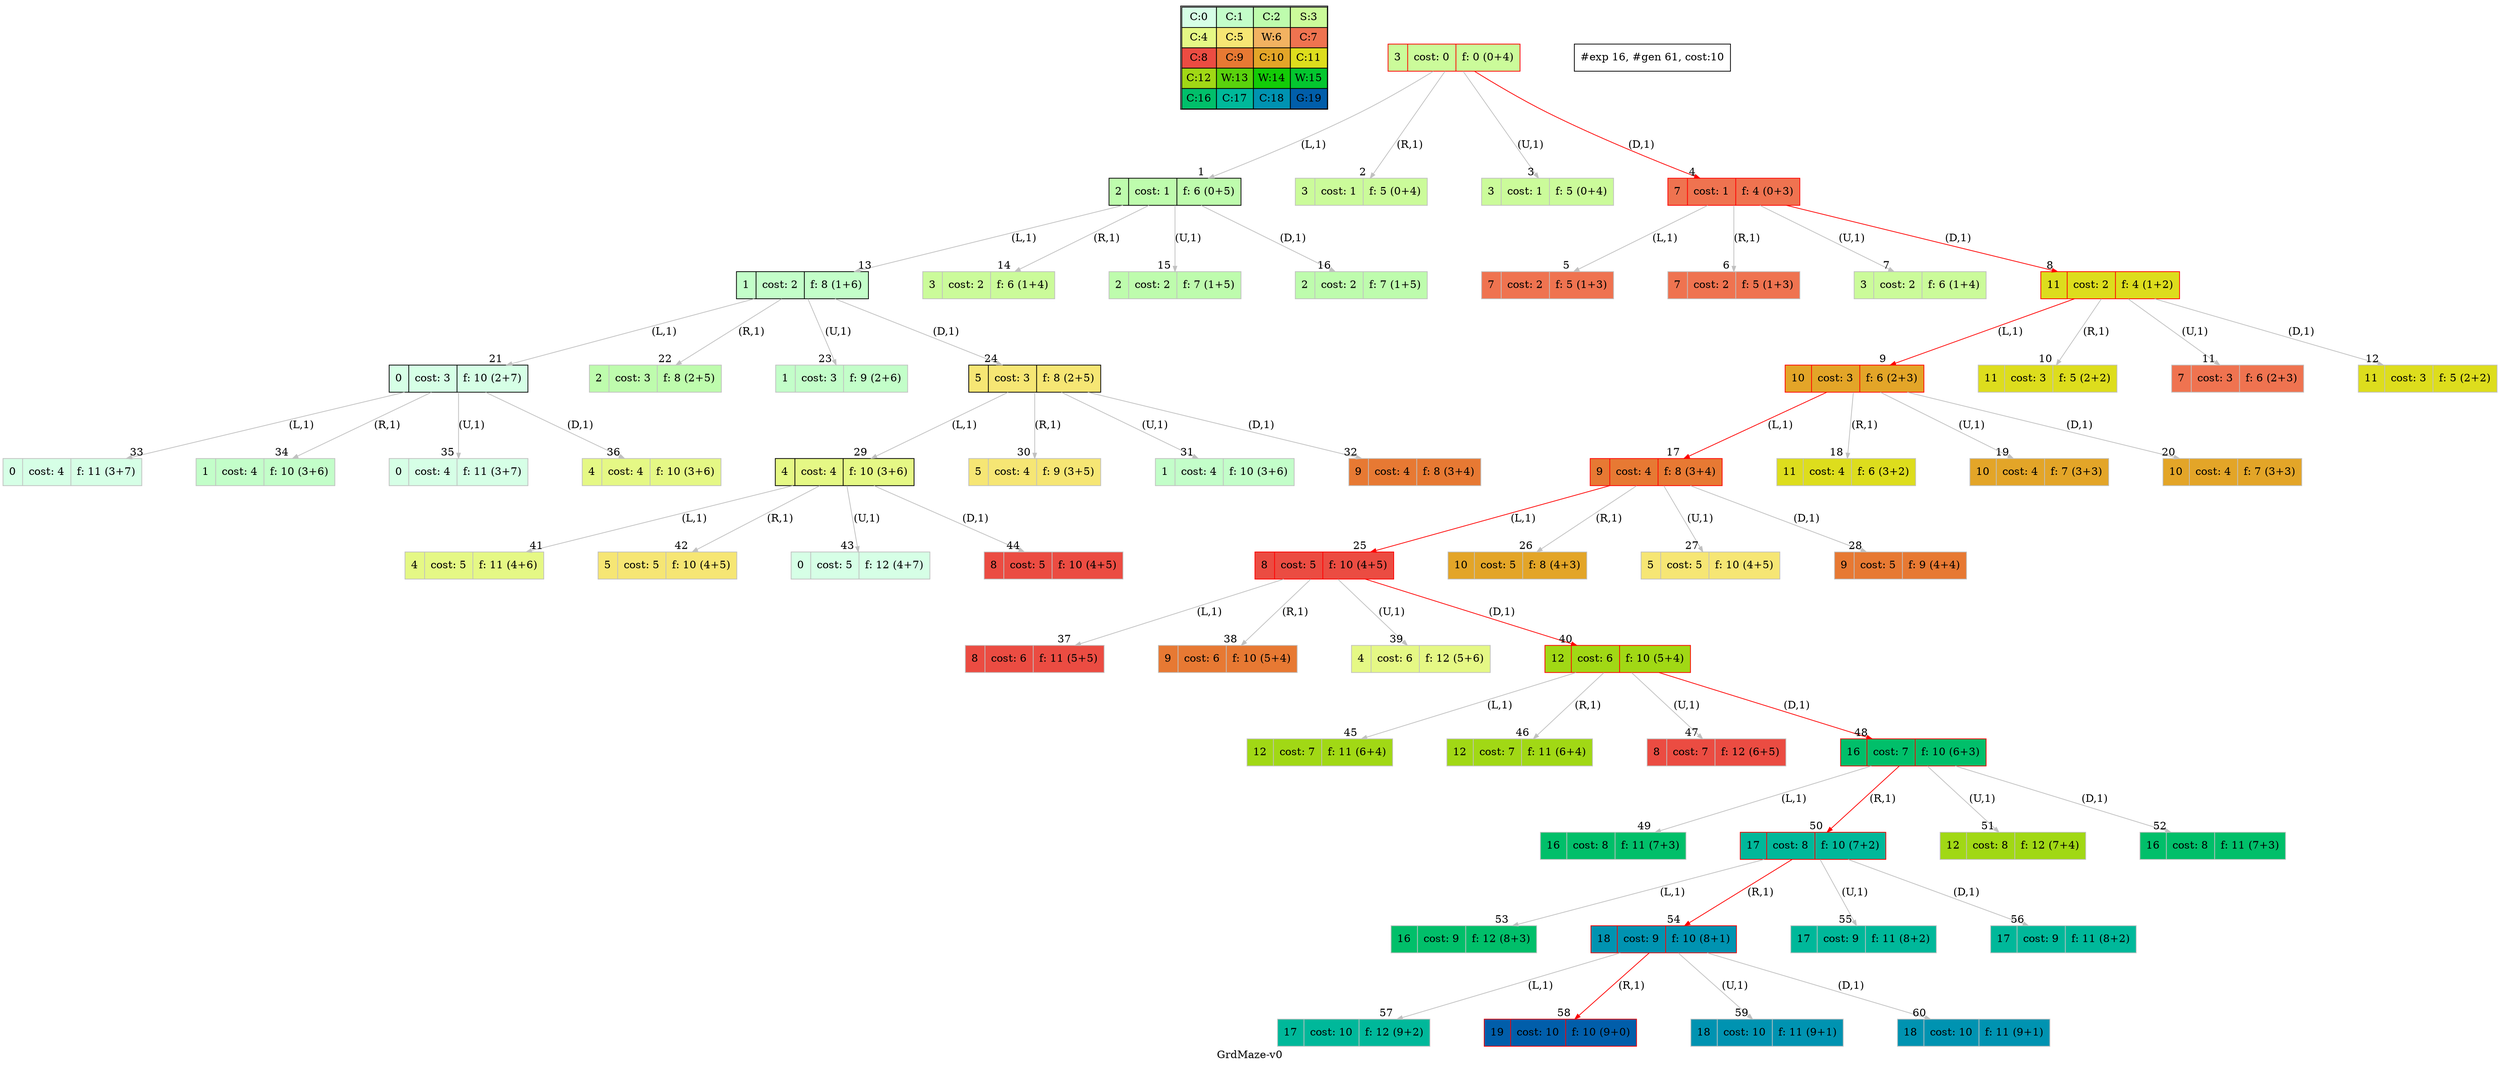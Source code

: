 digraph GrdMaze { label="GrdMaze-v0" 
subgraph MAP {label=Map;map [shape=plaintext label=<<table border="1" cellpadding="5" cellspacing="0" cellborder="1"><tr><td bgcolor="0.39803922 0.15947579 0.99679532 1.        ">C:0</td><td bgcolor="0.35098039 0.23194764 0.99315867 1.        ">C:1</td><td bgcolor="0.29607843 0.31486959 0.98720184 1.        ">C:2</td><td bgcolor="0.24901961 0.38410575 0.98063477 1.        ">S:3</td></tr><tr><td bgcolor="0.19411765 0.46220388 0.97128103 1.        ">C:4</td><td bgcolor="0.14705882 0.52643216 0.96182564 1.        ">C:5</td><td bgcolor="0.09215686 0.59770746 0.94913494 1.        ">W:6</td><td bgcolor="0.0372549  0.66454018 0.93467977 1.        ">C:7</td></tr><tr><td bgcolor="0.00980392 0.71791192 0.92090552 1.        ">C:8</td><td bgcolor="0.06470588 0.77520398 0.9032472  1.        ">C:9</td><td bgcolor="0.11176471 0.81974048 0.88677369 1.        ">C:10</td><td bgcolor="0.16666667 0.8660254  0.8660254  1.        ">C:11</td></tr><tr><td bgcolor="0.21372549 0.9005867  0.84695821 1.        ">C:12</td><td bgcolor="0.26862745 0.93467977 0.82325295 1.        ">W:13</td><td bgcolor="0.32352941 0.96182564 0.79801723 1.        ">W:14</td><td bgcolor="0.37058824 0.97940977 0.77520398 1.        ">W:15</td></tr><tr><td bgcolor="0.4254902  0.99315867 0.74725253 1.        ">C:16</td><td bgcolor="0.47254902 0.99907048 0.72218645 1.        ">C:17</td><td bgcolor="0.52745098 0.99907048 0.69169844 1.        ">C:18</td><td bgcolor="0.5745098  0.99315867 0.66454018 1.        ">G:19</td></tr></table>>]} 
 nodesep=1 ranksep=1 node [shape=record] edge [arrowsize=0.7] 
"0_3" [label="<f0>3 |<f1> cost: 0 |<f2> f: 0 (0+4)", style=filled color=black color=red fillcolor="0.24901961 0.38410575 0.98063477 1.        "];  "0_3.2-0" [label="<f0>2 |<f1> cost: 1 |<f2> f: 6 (0+5)", style=filled color=grey fillcolor="0.29607843 0.31486959 0.98720184 1.        "];   "0_3" -> "0_3.2-0" [label="(L,1)" headlabel=" 1 " color=grey ]; 
"0_3.3-1" [label="<f0>3 |<f1> cost: 1 |<f2> f: 5 (0+4)", style=filled color=grey fillcolor="0.24901961 0.38410575 0.98063477 1.        "];   "0_3" -> "0_3.3-1" [label="(R,1)" headlabel=" 2 " color=grey ]; 
"0_3.3-2" [label="<f0>3 |<f1> cost: 1 |<f2> f: 5 (0+4)", style=filled color=grey fillcolor="0.24901961 0.38410575 0.98063477 1.        "];   "0_3" -> "0_3.3-2" [label="(U,1)" headlabel=" 3 " color=grey ]; 
"0_3.7-3" [label="<f0>7 |<f1> cost: 1 |<f2> f: 4 (0+3)", style=filled color=grey color=red fillcolor="0.0372549  0.66454018 0.93467977 1.        "];   "0_3" -> "0_3.7-3" [label="(D,1)" headlabel=" 4 " color=grey color=red ]; 
"0_3.7-3" [label="<f0>7 |<f1> cost: 1 |<f2> f: 4 (0+3)", style=filled color=black color=red fillcolor="0.0372549  0.66454018 0.93467977 1.        "];  "0_3.7.7-0" [label="<f0>7 |<f1> cost: 2 |<f2> f: 5 (1+3)", style=filled color=grey fillcolor="0.0372549  0.66454018 0.93467977 1.        "];   "0_3.7-3" -> "0_3.7.7-0" [label="(L,1)" headlabel=" 5 " color=grey ]; 
"0_3.7.7-1" [label="<f0>7 |<f1> cost: 2 |<f2> f: 5 (1+3)", style=filled color=grey fillcolor="0.0372549  0.66454018 0.93467977 1.        "];   "0_3.7-3" -> "0_3.7.7-1" [label="(R,1)" headlabel=" 6 " color=grey ]; 
"0_3.7.3-2" [label="<f0>3 |<f1> cost: 2 |<f2> f: 6 (1+4)", style=filled color=grey fillcolor="0.24901961 0.38410575 0.98063477 1.        "];   "0_3.7-3" -> "0_3.7.3-2" [label="(U,1)" headlabel=" 7 " color=grey ]; 
"0_3.7.11-3" [label="<f0>11 |<f1> cost: 2 |<f2> f: 4 (1+2)", style=filled color=grey color=red fillcolor="0.16666667 0.8660254  0.8660254  1.        "];   "0_3.7-3" -> "0_3.7.11-3" [label="(D,1)" headlabel=" 8 " color=grey color=red ]; 
"0_3.7.11-3" [label="<f0>11 |<f1> cost: 2 |<f2> f: 4 (1+2)", style=filled color=black color=red fillcolor="0.16666667 0.8660254  0.8660254  1.        "];  "0_3.7.11.10-0" [label="<f0>10 |<f1> cost: 3 |<f2> f: 6 (2+3)", style=filled color=grey color=red fillcolor="0.11176471 0.81974048 0.88677369 1.        "];   "0_3.7.11-3" -> "0_3.7.11.10-0" [label="(L,1)" headlabel=" 9 " color=grey color=red ]; 
"0_3.7.11.11-1" [label="<f0>11 |<f1> cost: 3 |<f2> f: 5 (2+2)", style=filled color=grey fillcolor="0.16666667 0.8660254  0.8660254  1.        "];   "0_3.7.11-3" -> "0_3.7.11.11-1" [label="(R,1)" headlabel=" 10 " color=grey ]; 
"0_3.7.11.7-2" [label="<f0>7 |<f1> cost: 3 |<f2> f: 6 (2+3)", style=filled color=grey fillcolor="0.0372549  0.66454018 0.93467977 1.        "];   "0_3.7.11-3" -> "0_3.7.11.7-2" [label="(U,1)" headlabel=" 11 " color=grey ]; 
"0_3.7.11.11-3" [label="<f0>11 |<f1> cost: 3 |<f2> f: 5 (2+2)", style=filled color=grey fillcolor="0.16666667 0.8660254  0.8660254  1.        "];   "0_3.7.11-3" -> "0_3.7.11.11-3" [label="(D,1)" headlabel=" 12 " color=grey ]; 
"0_3.2-0" [label="<f0>2 |<f1> cost: 1 |<f2> f: 6 (0+5)", style=filled color=black fillcolor="0.29607843 0.31486959 0.98720184 1.        "];  "0_3.2.1-0" [label="<f0>1 |<f1> cost: 2 |<f2> f: 8 (1+6)", style=filled color=grey fillcolor="0.35098039 0.23194764 0.99315867 1.        "];   "0_3.2-0" -> "0_3.2.1-0" [label="(L,1)" headlabel=" 13 " color=grey ]; 
"0_3.2.3-1" [label="<f0>3 |<f1> cost: 2 |<f2> f: 6 (1+4)", style=filled color=grey fillcolor="0.24901961 0.38410575 0.98063477 1.        "];   "0_3.2-0" -> "0_3.2.3-1" [label="(R,1)" headlabel=" 14 " color=grey ]; 
"0_3.2.2-2" [label="<f0>2 |<f1> cost: 2 |<f2> f: 7 (1+5)", style=filled color=grey fillcolor="0.29607843 0.31486959 0.98720184 1.        "];   "0_3.2-0" -> "0_3.2.2-2" [label="(U,1)" headlabel=" 15 " color=grey ]; 
"0_3.2.2-3" [label="<f0>2 |<f1> cost: 2 |<f2> f: 7 (1+5)", style=filled color=grey fillcolor="0.29607843 0.31486959 0.98720184 1.        "];   "0_3.2-0" -> "0_3.2.2-3" [label="(D,1)" headlabel=" 16 " color=grey ]; 
"0_3.7.11.10-0" [label="<f0>10 |<f1> cost: 3 |<f2> f: 6 (2+3)", style=filled color=black color=red fillcolor="0.11176471 0.81974048 0.88677369 1.        "];  "0_3.7.11.10.9-0" [label="<f0>9 |<f1> cost: 4 |<f2> f: 8 (3+4)", style=filled color=grey color=red fillcolor="0.06470588 0.77520398 0.9032472  1.        "];   "0_3.7.11.10-0" -> "0_3.7.11.10.9-0" [label="(L,1)" headlabel=" 17 " color=grey color=red ]; 
"0_3.7.11.10.11-1" [label="<f0>11 |<f1> cost: 4 |<f2> f: 6 (3+2)", style=filled color=grey fillcolor="0.16666667 0.8660254  0.8660254  1.        "];   "0_3.7.11.10-0" -> "0_3.7.11.10.11-1" [label="(R,1)" headlabel=" 18 " color=grey ]; 
"0_3.7.11.10.10-2" [label="<f0>10 |<f1> cost: 4 |<f2> f: 7 (3+3)", style=filled color=grey fillcolor="0.11176471 0.81974048 0.88677369 1.        "];   "0_3.7.11.10-0" -> "0_3.7.11.10.10-2" [label="(U,1)" headlabel=" 19 " color=grey ]; 
"0_3.7.11.10.10-3" [label="<f0>10 |<f1> cost: 4 |<f2> f: 7 (3+3)", style=filled color=grey fillcolor="0.11176471 0.81974048 0.88677369 1.        "];   "0_3.7.11.10-0" -> "0_3.7.11.10.10-3" [label="(D,1)" headlabel=" 20 " color=grey ]; 
"0_3.2.1-0" [label="<f0>1 |<f1> cost: 2 |<f2> f: 8 (1+6)", style=filled color=black fillcolor="0.35098039 0.23194764 0.99315867 1.        "];  "0_3.2.1.0-0" [label="<f0>0 |<f1> cost: 3 |<f2> f: 10 (2+7)", style=filled color=grey fillcolor="0.39803922 0.15947579 0.99679532 1.        "];   "0_3.2.1-0" -> "0_3.2.1.0-0" [label="(L,1)" headlabel=" 21 " color=grey ]; 
"0_3.2.1.2-1" [label="<f0>2 |<f1> cost: 3 |<f2> f: 8 (2+5)", style=filled color=grey fillcolor="0.29607843 0.31486959 0.98720184 1.        "];   "0_3.2.1-0" -> "0_3.2.1.2-1" [label="(R,1)" headlabel=" 22 " color=grey ]; 
"0_3.2.1.1-2" [label="<f0>1 |<f1> cost: 3 |<f2> f: 9 (2+6)", style=filled color=grey fillcolor="0.35098039 0.23194764 0.99315867 1.        "];   "0_3.2.1-0" -> "0_3.2.1.1-2" [label="(U,1)" headlabel=" 23 " color=grey ]; 
"0_3.2.1.5-3" [label="<f0>5 |<f1> cost: 3 |<f2> f: 8 (2+5)", style=filled color=grey fillcolor="0.14705882 0.52643216 0.96182564 1.        "];   "0_3.2.1-0" -> "0_3.2.1.5-3" [label="(D,1)" headlabel=" 24 " color=grey ]; 
"0_3.7.11.10.9-0" [label="<f0>9 |<f1> cost: 4 |<f2> f: 8 (3+4)", style=filled color=black color=red fillcolor="0.06470588 0.77520398 0.9032472  1.        "];  "0_3.7.11.10.9.8-0" [label="<f0>8 |<f1> cost: 5 |<f2> f: 10 (4+5)", style=filled color=grey color=red fillcolor="0.00980392 0.71791192 0.92090552 1.        "];   "0_3.7.11.10.9-0" -> "0_3.7.11.10.9.8-0" [label="(L,1)" headlabel=" 25 " color=grey color=red ]; 
"0_3.7.11.10.9.10-1" [label="<f0>10 |<f1> cost: 5 |<f2> f: 8 (4+3)", style=filled color=grey fillcolor="0.11176471 0.81974048 0.88677369 1.        "];   "0_3.7.11.10.9-0" -> "0_3.7.11.10.9.10-1" [label="(R,1)" headlabel=" 26 " color=grey ]; 
"0_3.7.11.10.9.5-2" [label="<f0>5 |<f1> cost: 5 |<f2> f: 10 (4+5)", style=filled color=grey fillcolor="0.14705882 0.52643216 0.96182564 1.        "];   "0_3.7.11.10.9-0" -> "0_3.7.11.10.9.5-2" [label="(U,1)" headlabel=" 27 " color=grey ]; 
"0_3.7.11.10.9.9-3" [label="<f0>9 |<f1> cost: 5 |<f2> f: 9 (4+4)", style=filled color=grey fillcolor="0.06470588 0.77520398 0.9032472  1.        "];   "0_3.7.11.10.9-0" -> "0_3.7.11.10.9.9-3" [label="(D,1)" headlabel=" 28 " color=grey ]; 
"0_3.2.1.5-3" [label="<f0>5 |<f1> cost: 3 |<f2> f: 8 (2+5)", style=filled color=black fillcolor="0.14705882 0.52643216 0.96182564 1.        "];  "0_3.2.1.5.4-0" [label="<f0>4 |<f1> cost: 4 |<f2> f: 10 (3+6)", style=filled color=grey fillcolor="0.19411765 0.46220388 0.97128103 1.        "];   "0_3.2.1.5-3" -> "0_3.2.1.5.4-0" [label="(L,1)" headlabel=" 29 " color=grey ]; 
"0_3.2.1.5.5-1" [label="<f0>5 |<f1> cost: 4 |<f2> f: 9 (3+5)", style=filled color=grey fillcolor="0.14705882 0.52643216 0.96182564 1.        "];   "0_3.2.1.5-3" -> "0_3.2.1.5.5-1" [label="(R,1)" headlabel=" 30 " color=grey ]; 
"0_3.2.1.5.1-2" [label="<f0>1 |<f1> cost: 4 |<f2> f: 10 (3+6)", style=filled color=grey fillcolor="0.35098039 0.23194764 0.99315867 1.        "];   "0_3.2.1.5-3" -> "0_3.2.1.5.1-2" [label="(U,1)" headlabel=" 31 " color=grey ]; 
"0_3.2.1.5.9-3" [label="<f0>9 |<f1> cost: 4 |<f2> f: 8 (3+4)", style=filled color=grey fillcolor="0.06470588 0.77520398 0.9032472  1.        "];   "0_3.2.1.5-3" -> "0_3.2.1.5.9-3" [label="(D,1)" headlabel=" 32 " color=grey ]; 
"0_3.2.1.0-0" [label="<f0>0 |<f1> cost: 3 |<f2> f: 10 (2+7)", style=filled color=black fillcolor="0.39803922 0.15947579 0.99679532 1.        "];  "0_3.2.1.0.0-0" [label="<f0>0 |<f1> cost: 4 |<f2> f: 11 (3+7)", style=filled color=grey fillcolor="0.39803922 0.15947579 0.99679532 1.        "];   "0_3.2.1.0-0" -> "0_3.2.1.0.0-0" [label="(L,1)" headlabel=" 33 " color=grey ]; 
"0_3.2.1.0.1-1" [label="<f0>1 |<f1> cost: 4 |<f2> f: 10 (3+6)", style=filled color=grey fillcolor="0.35098039 0.23194764 0.99315867 1.        "];   "0_3.2.1.0-0" -> "0_3.2.1.0.1-1" [label="(R,1)" headlabel=" 34 " color=grey ]; 
"0_3.2.1.0.0-2" [label="<f0>0 |<f1> cost: 4 |<f2> f: 11 (3+7)", style=filled color=grey fillcolor="0.39803922 0.15947579 0.99679532 1.        "];   "0_3.2.1.0-0" -> "0_3.2.1.0.0-2" [label="(U,1)" headlabel=" 35 " color=grey ]; 
"0_3.2.1.0.4-3" [label="<f0>4 |<f1> cost: 4 |<f2> f: 10 (3+6)", style=filled color=grey fillcolor="0.19411765 0.46220388 0.97128103 1.        "];   "0_3.2.1.0-0" -> "0_3.2.1.0.4-3" [label="(D,1)" headlabel=" 36 " color=grey ]; 
"0_3.7.11.10.9.8-0" [label="<f0>8 |<f1> cost: 5 |<f2> f: 10 (4+5)", style=filled color=black color=red fillcolor="0.00980392 0.71791192 0.92090552 1.        "];  "0_3.7.11.10.9.8.8-0" [label="<f0>8 |<f1> cost: 6 |<f2> f: 11 (5+5)", style=filled color=grey fillcolor="0.00980392 0.71791192 0.92090552 1.        "];   "0_3.7.11.10.9.8-0" -> "0_3.7.11.10.9.8.8-0" [label="(L,1)" headlabel=" 37 " color=grey ]; 
"0_3.7.11.10.9.8.9-1" [label="<f0>9 |<f1> cost: 6 |<f2> f: 10 (5+4)", style=filled color=grey fillcolor="0.06470588 0.77520398 0.9032472  1.        "];   "0_3.7.11.10.9.8-0" -> "0_3.7.11.10.9.8.9-1" [label="(R,1)" headlabel=" 38 " color=grey ]; 
"0_3.7.11.10.9.8.4-2" [label="<f0>4 |<f1> cost: 6 |<f2> f: 12 (5+6)", style=filled color=grey fillcolor="0.19411765 0.46220388 0.97128103 1.        "];   "0_3.7.11.10.9.8-0" -> "0_3.7.11.10.9.8.4-2" [label="(U,1)" headlabel=" 39 " color=grey ]; 
"0_3.7.11.10.9.8.12-3" [label="<f0>12 |<f1> cost: 6 |<f2> f: 10 (5+4)", style=filled color=grey color=red fillcolor="0.21372549 0.9005867  0.84695821 1.        "];   "0_3.7.11.10.9.8-0" -> "0_3.7.11.10.9.8.12-3" [label="(D,1)" headlabel=" 40 " color=grey color=red ]; 
"0_3.2.1.5.4-0" [label="<f0>4 |<f1> cost: 4 |<f2> f: 10 (3+6)", style=filled color=black fillcolor="0.19411765 0.46220388 0.97128103 1.        "];  "0_3.2.1.5.4.4-0" [label="<f0>4 |<f1> cost: 5 |<f2> f: 11 (4+6)", style=filled color=grey fillcolor="0.19411765 0.46220388 0.97128103 1.        "];   "0_3.2.1.5.4-0" -> "0_3.2.1.5.4.4-0" [label="(L,1)" headlabel=" 41 " color=grey ]; 
"0_3.2.1.5.4.5-1" [label="<f0>5 |<f1> cost: 5 |<f2> f: 10 (4+5)", style=filled color=grey fillcolor="0.14705882 0.52643216 0.96182564 1.        "];   "0_3.2.1.5.4-0" -> "0_3.2.1.5.4.5-1" [label="(R,1)" headlabel=" 42 " color=grey ]; 
"0_3.2.1.5.4.0-2" [label="<f0>0 |<f1> cost: 5 |<f2> f: 12 (4+7)", style=filled color=grey fillcolor="0.39803922 0.15947579 0.99679532 1.        "];   "0_3.2.1.5.4-0" -> "0_3.2.1.5.4.0-2" [label="(U,1)" headlabel=" 43 " color=grey ]; 
"0_3.2.1.5.4.8-3" [label="<f0>8 |<f1> cost: 5 |<f2> f: 10 (4+5)", style=filled color=grey fillcolor="0.00980392 0.71791192 0.92090552 1.        "];   "0_3.2.1.5.4-0" -> "0_3.2.1.5.4.8-3" [label="(D,1)" headlabel=" 44 " color=grey ]; 
"0_3.7.11.10.9.8.12-3" [label="<f0>12 |<f1> cost: 6 |<f2> f: 10 (5+4)", style=filled color=black color=red fillcolor="0.21372549 0.9005867  0.84695821 1.        "];  "0_3.7.11.10.9.8.12.12-0" [label="<f0>12 |<f1> cost: 7 |<f2> f: 11 (6+4)", style=filled color=grey fillcolor="0.21372549 0.9005867  0.84695821 1.        "];   "0_3.7.11.10.9.8.12-3" -> "0_3.7.11.10.9.8.12.12-0" [label="(L,1)" headlabel=" 45 " color=grey ]; 
"0_3.7.11.10.9.8.12.12-1" [label="<f0>12 |<f1> cost: 7 |<f2> f: 11 (6+4)", style=filled color=grey fillcolor="0.21372549 0.9005867  0.84695821 1.        "];   "0_3.7.11.10.9.8.12-3" -> "0_3.7.11.10.9.8.12.12-1" [label="(R,1)" headlabel=" 46 " color=grey ]; 
"0_3.7.11.10.9.8.12.8-2" [label="<f0>8 |<f1> cost: 7 |<f2> f: 12 (6+5)", style=filled color=grey fillcolor="0.00980392 0.71791192 0.92090552 1.        "];   "0_3.7.11.10.9.8.12-3" -> "0_3.7.11.10.9.8.12.8-2" [label="(U,1)" headlabel=" 47 " color=grey ]; 
"0_3.7.11.10.9.8.12.16-3" [label="<f0>16 |<f1> cost: 7 |<f2> f: 10 (6+3)", style=filled color=grey color=red fillcolor="0.4254902  0.99315867 0.74725253 1.        "];   "0_3.7.11.10.9.8.12-3" -> "0_3.7.11.10.9.8.12.16-3" [label="(D,1)" headlabel=" 48 " color=grey color=red ]; 
"0_3.7.11.10.9.8.12.16-3" [label="<f0>16 |<f1> cost: 7 |<f2> f: 10 (6+3)", style=filled color=black color=red fillcolor="0.4254902  0.99315867 0.74725253 1.        "];  "0_3.7.11.10.9.8.12.16.16-0" [label="<f0>16 |<f1> cost: 8 |<f2> f: 11 (7+3)", style=filled color=grey fillcolor="0.4254902  0.99315867 0.74725253 1.        "];   "0_3.7.11.10.9.8.12.16-3" -> "0_3.7.11.10.9.8.12.16.16-0" [label="(L,1)" headlabel=" 49 " color=grey ]; 
"0_3.7.11.10.9.8.12.16.17-1" [label="<f0>17 |<f1> cost: 8 |<f2> f: 10 (7+2)", style=filled color=grey color=red fillcolor="0.47254902 0.99907048 0.72218645 1.        "];   "0_3.7.11.10.9.8.12.16-3" -> "0_3.7.11.10.9.8.12.16.17-1" [label="(R,1)" headlabel=" 50 " color=grey color=red ]; 
"0_3.7.11.10.9.8.12.16.12-2" [label="<f0>12 |<f1> cost: 8 |<f2> f: 12 (7+4)", style=filled color=grey fillcolor="0.21372549 0.9005867  0.84695821 1.        "];   "0_3.7.11.10.9.8.12.16-3" -> "0_3.7.11.10.9.8.12.16.12-2" [label="(U,1)" headlabel=" 51 " color=grey ]; 
"0_3.7.11.10.9.8.12.16.16-3" [label="<f0>16 |<f1> cost: 8 |<f2> f: 11 (7+3)", style=filled color=grey fillcolor="0.4254902  0.99315867 0.74725253 1.        "];   "0_3.7.11.10.9.8.12.16-3" -> "0_3.7.11.10.9.8.12.16.16-3" [label="(D,1)" headlabel=" 52 " color=grey ]; 
"0_3.7.11.10.9.8.12.16.17-1" [label="<f0>17 |<f1> cost: 8 |<f2> f: 10 (7+2)", style=filled color=black color=red fillcolor="0.47254902 0.99907048 0.72218645 1.        "];  "0_3.7.11.10.9.8.12.16.17.16-0" [label="<f0>16 |<f1> cost: 9 |<f2> f: 12 (8+3)", style=filled color=grey fillcolor="0.4254902  0.99315867 0.74725253 1.        "];   "0_3.7.11.10.9.8.12.16.17-1" -> "0_3.7.11.10.9.8.12.16.17.16-0" [label="(L,1)" headlabel=" 53 " color=grey ]; 
"0_3.7.11.10.9.8.12.16.17.18-1" [label="<f0>18 |<f1> cost: 9 |<f2> f: 10 (8+1)", style=filled color=grey color=red fillcolor="0.52745098 0.99907048 0.69169844 1.        "];   "0_3.7.11.10.9.8.12.16.17-1" -> "0_3.7.11.10.9.8.12.16.17.18-1" [label="(R,1)" headlabel=" 54 " color=grey color=red ]; 
"0_3.7.11.10.9.8.12.16.17.17-2" [label="<f0>17 |<f1> cost: 9 |<f2> f: 11 (8+2)", style=filled color=grey fillcolor="0.47254902 0.99907048 0.72218645 1.        "];   "0_3.7.11.10.9.8.12.16.17-1" -> "0_3.7.11.10.9.8.12.16.17.17-2" [label="(U,1)" headlabel=" 55 " color=grey ]; 
"0_3.7.11.10.9.8.12.16.17.17-3" [label="<f0>17 |<f1> cost: 9 |<f2> f: 11 (8+2)", style=filled color=grey fillcolor="0.47254902 0.99907048 0.72218645 1.        "];   "0_3.7.11.10.9.8.12.16.17-1" -> "0_3.7.11.10.9.8.12.16.17.17-3" [label="(D,1)" headlabel=" 56 " color=grey ]; 
"0_3.7.11.10.9.8.12.16.17.18-1" [label="<f0>18 |<f1> cost: 9 |<f2> f: 10 (8+1)", style=filled color=black color=red fillcolor="0.52745098 0.99907048 0.69169844 1.        "];  "0_3.7.11.10.9.8.12.16.17.18.17-0" [label="<f0>17 |<f1> cost: 10 |<f2> f: 12 (9+2)", style=filled color=grey fillcolor="0.47254902 0.99907048 0.72218645 1.        "];   "0_3.7.11.10.9.8.12.16.17.18-1" -> "0_3.7.11.10.9.8.12.16.17.18.17-0" [label="(L,1)" headlabel=" 57 " color=grey ]; 
"0_3.7.11.10.9.8.12.16.17.18.19-1" [label="<f0>19 |<f1> cost: 10 |<f2> f: 10 (9+0)", style=filled color=black color=red fillcolor="0.5745098  0.99315867 0.66454018 1.        "]; /*GOALSTATE*/  "0_3.7.11.10.9.8.12.16.17.18-1" -> "0_3.7.11.10.9.8.12.16.17.18.19-1" [label="(R,1)" headlabel=" 58 " color=grey color=red ]; 
"0_3.7.11.10.9.8.12.16.17.18.18-2" [label="<f0>18 |<f1> cost: 10 |<f2> f: 11 (9+1)", style=filled color=grey fillcolor="0.52745098 0.99907048 0.69169844 1.        "];   "0_3.7.11.10.9.8.12.16.17.18-1" -> "0_3.7.11.10.9.8.12.16.17.18.18-2" [label="(U,1)" headlabel=" 59 " color=grey ]; 
"0_3.7.11.10.9.8.12.16.17.18.18-3" [label="<f0>18 |<f1> cost: 10 |<f2> f: 11 (9+1)", style=filled color=grey fillcolor="0.52745098 0.99907048 0.69169844 1.        "];   "0_3.7.11.10.9.8.12.16.17.18-1" -> "0_3.7.11.10.9.8.12.16.17.18.18-3" [label="(D,1)" headlabel=" 60 " color=grey ];
"#exp 16, #gen 61, cost:10" [ shape=box ]; }
